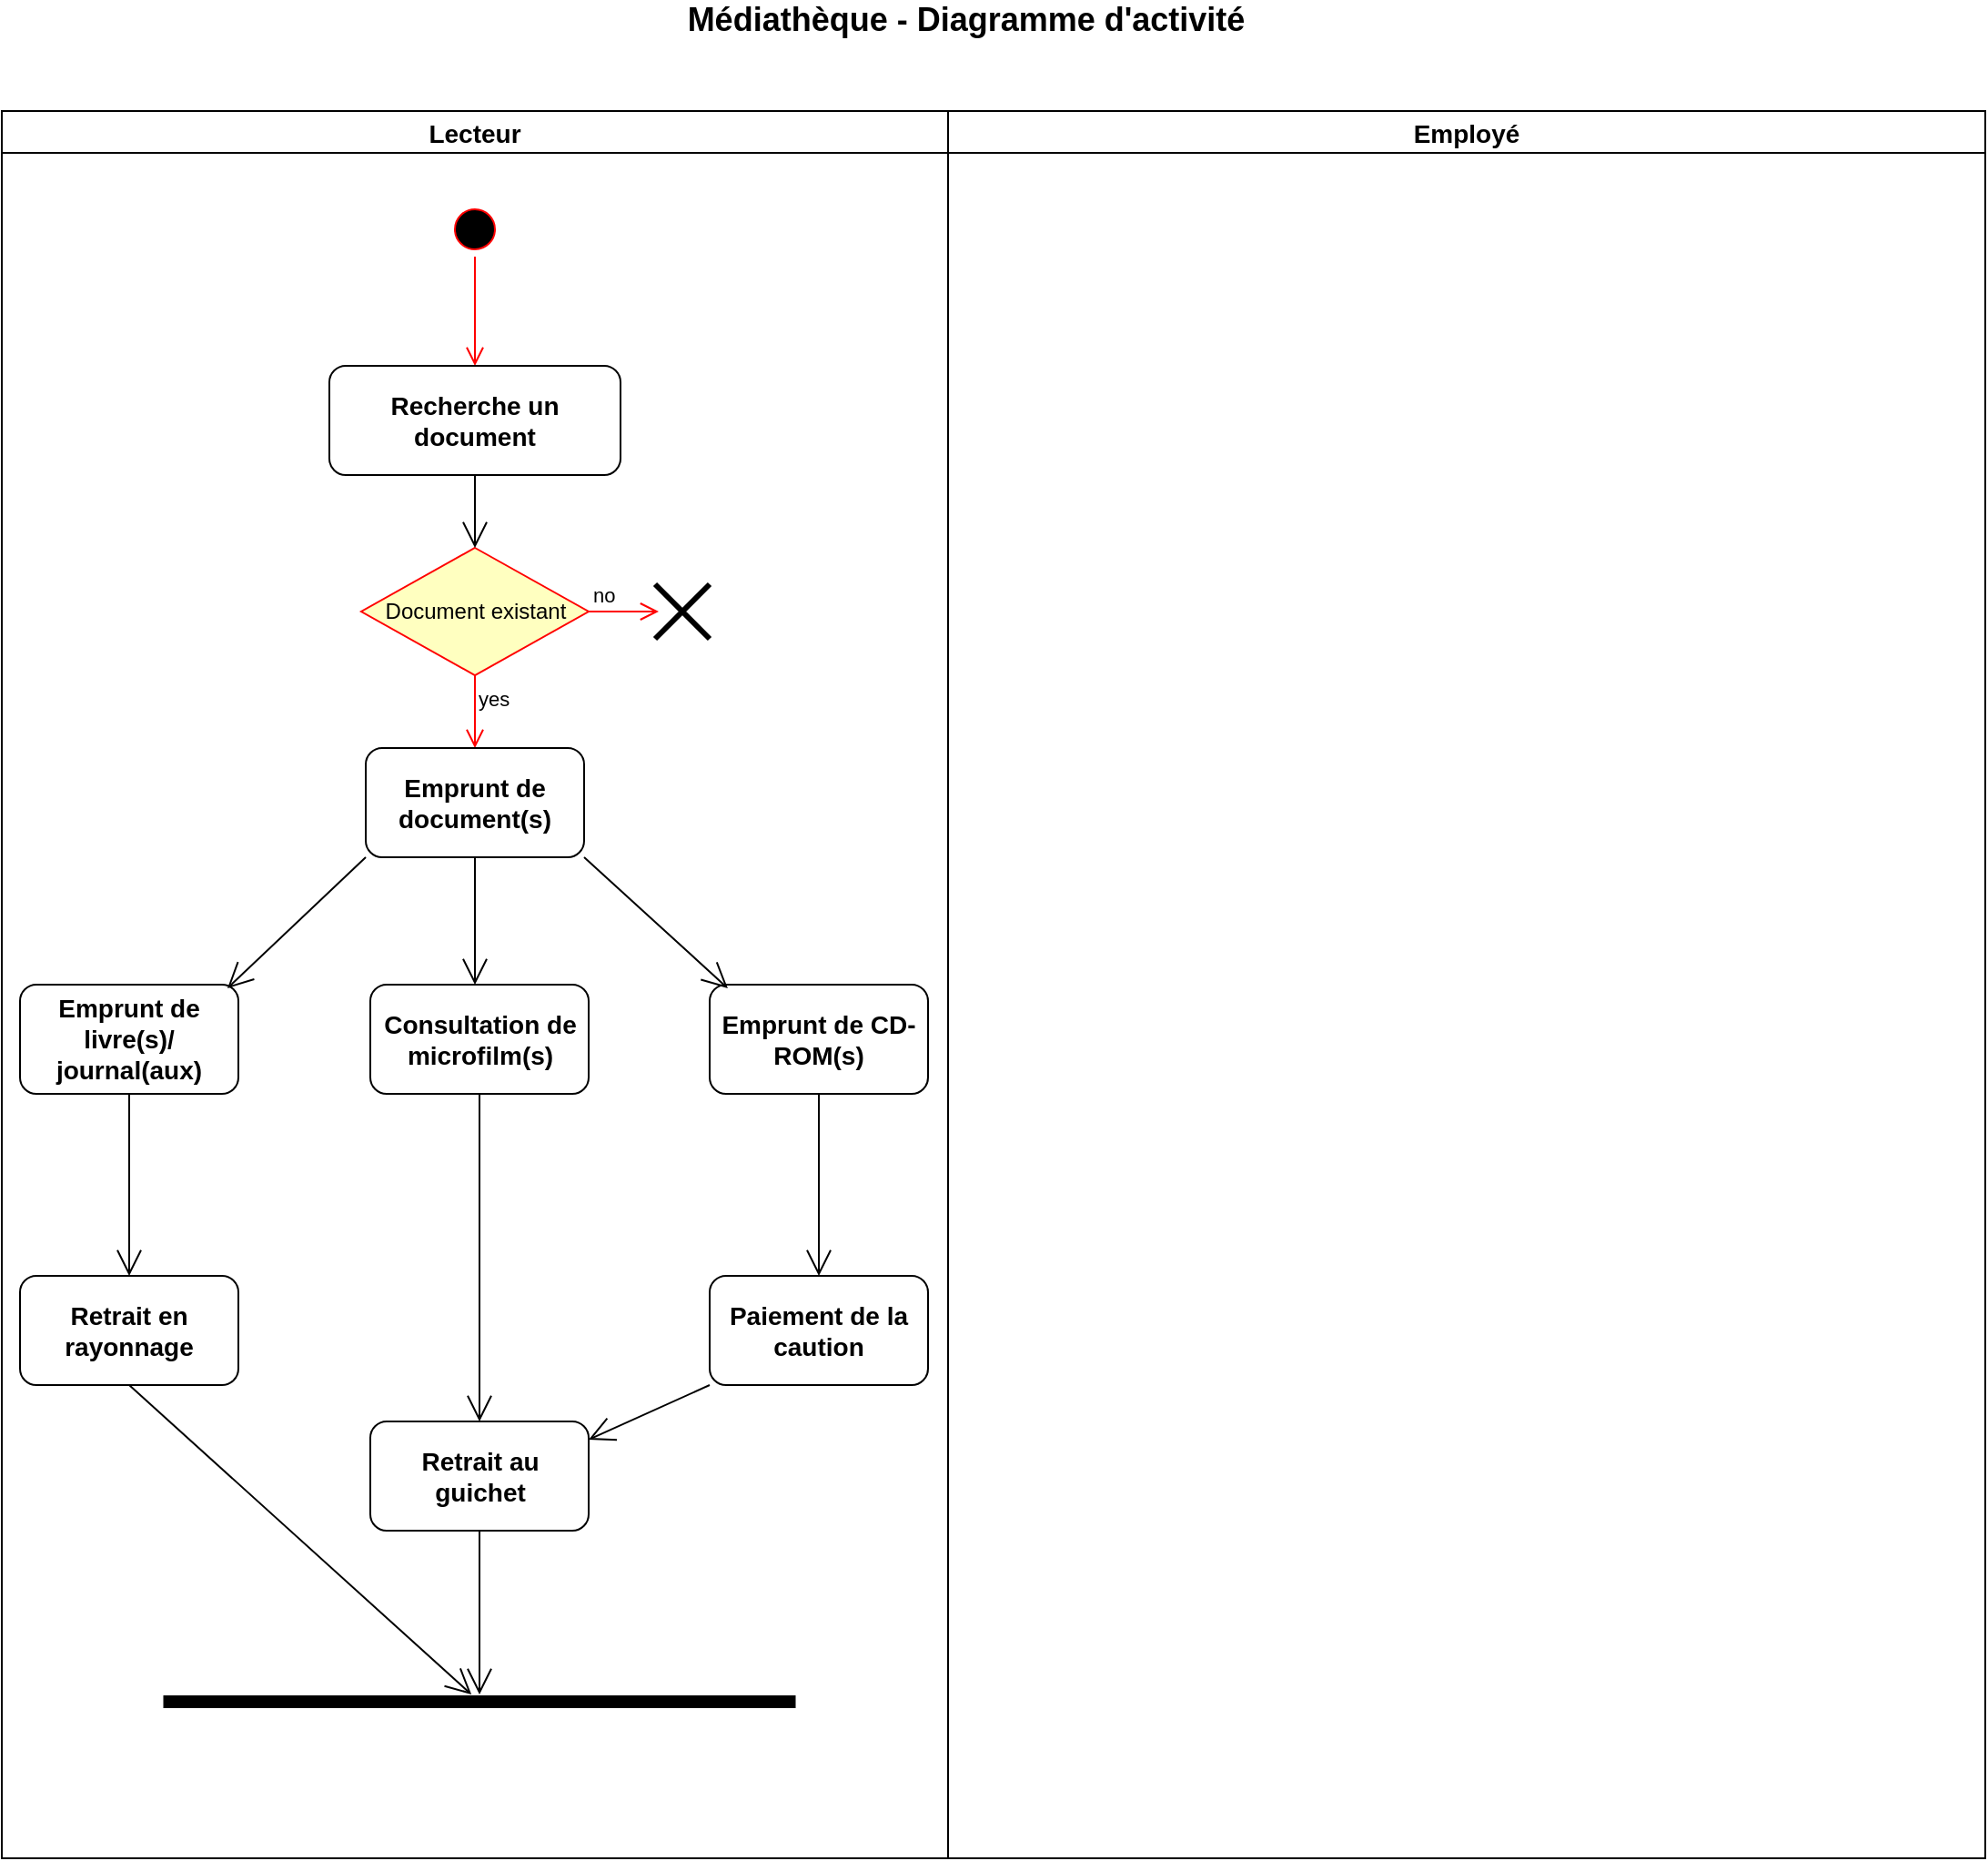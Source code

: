 <mxfile version="13.7.3" type="device"><diagram id="qWPTSS_Yt8J8gGFLDdD4" name="Page-1"><mxGraphModel dx="1422" dy="822" grid="1" gridSize="10" guides="1" tooltips="1" connect="1" arrows="1" fold="1" page="1" pageScale="1" pageWidth="827" pageHeight="1169" math="0" shadow="0"><root><mxCell id="0"/><mxCell id="1" parent="0"/><mxCell id="Ye4wpe0oZTbyQS1bvn_K-1" value="Médiathèque - Diagramme d'activité" style="text;html=1;strokeColor=none;fillColor=none;align=center;verticalAlign=middle;whiteSpace=wrap;rounded=0;fontSize=18;fontStyle=1" vertex="1" parent="1"><mxGeometry x="390" y="20" width="360" height="20" as="geometry"/></mxCell><mxCell id="Ye4wpe0oZTbyQS1bvn_K-6" value="Lecteur" style="swimlane;strokeColor=#000000;strokeWidth=1;fontSize=14;" vertex="1" parent="1"><mxGeometry x="40" y="80" width="520" height="960" as="geometry"/></mxCell><mxCell id="Ye4wpe0oZTbyQS1bvn_K-56" value="" style="ellipse;html=1;shape=startState;fillColor=#000000;strokeColor=#ff0000;" vertex="1" parent="Ye4wpe0oZTbyQS1bvn_K-6"><mxGeometry x="245" y="50" width="30" height="30" as="geometry"/></mxCell><mxCell id="Ye4wpe0oZTbyQS1bvn_K-57" value="" style="edgeStyle=orthogonalEdgeStyle;html=1;verticalAlign=bottom;endArrow=open;endSize=8;strokeColor=#ff0000;" edge="1" source="Ye4wpe0oZTbyQS1bvn_K-56" parent="Ye4wpe0oZTbyQS1bvn_K-6"><mxGeometry relative="1" as="geometry"><mxPoint x="260" y="140" as="targetPoint"/></mxGeometry></mxCell><mxCell id="Ye4wpe0oZTbyQS1bvn_K-58" value="&lt;font style=&quot;font-size: 14px&quot;&gt;&lt;b&gt;Recherche un document&lt;/b&gt;&lt;/font&gt;" style="rounded=1;whiteSpace=wrap;html=1;" vertex="1" parent="Ye4wpe0oZTbyQS1bvn_K-6"><mxGeometry x="180" y="140" width="160" height="60" as="geometry"/></mxCell><mxCell id="Ye4wpe0oZTbyQS1bvn_K-61" value="Document existant" style="rhombus;whiteSpace=wrap;html=1;fillColor=#ffffc0;strokeColor=#ff0000;" vertex="1" parent="Ye4wpe0oZTbyQS1bvn_K-6"><mxGeometry x="197.5" y="240" width="125" height="70" as="geometry"/></mxCell><mxCell id="Ye4wpe0oZTbyQS1bvn_K-62" value="no" style="edgeStyle=orthogonalEdgeStyle;html=1;align=left;verticalAlign=bottom;endArrow=open;endSize=8;strokeColor=#ff0000;" edge="1" source="Ye4wpe0oZTbyQS1bvn_K-61" parent="Ye4wpe0oZTbyQS1bvn_K-6"><mxGeometry x="-1" relative="1" as="geometry"><mxPoint x="361" y="275" as="targetPoint"/></mxGeometry></mxCell><mxCell id="Ye4wpe0oZTbyQS1bvn_K-63" value="yes" style="edgeStyle=orthogonalEdgeStyle;html=1;align=left;verticalAlign=top;endArrow=open;endSize=8;strokeColor=#ff0000;" edge="1" source="Ye4wpe0oZTbyQS1bvn_K-61" parent="Ye4wpe0oZTbyQS1bvn_K-6"><mxGeometry x="-1" relative="1" as="geometry"><mxPoint x="260" y="350" as="targetPoint"/></mxGeometry></mxCell><mxCell id="Ye4wpe0oZTbyQS1bvn_K-64" value="" style="shape=umlDestroy;whiteSpace=wrap;html=1;strokeWidth=3;" vertex="1" parent="Ye4wpe0oZTbyQS1bvn_K-6"><mxGeometry x="359" y="260" width="30" height="30" as="geometry"/></mxCell><mxCell id="Ye4wpe0oZTbyQS1bvn_K-66" value="&lt;font style=&quot;font-size: 14px&quot;&gt;&lt;b&gt;Emprunt de document(s)&lt;/b&gt;&lt;/font&gt;" style="rounded=1;whiteSpace=wrap;html=1;" vertex="1" parent="Ye4wpe0oZTbyQS1bvn_K-6"><mxGeometry x="200" y="350" width="120" height="60" as="geometry"/></mxCell><mxCell id="Ye4wpe0oZTbyQS1bvn_K-70" value="&lt;font style=&quot;font-size: 14px&quot;&gt;&lt;b&gt;Emprunt de livre(s)/ journal(aux)&lt;/b&gt;&lt;/font&gt;" style="rounded=1;whiteSpace=wrap;html=1;" vertex="1" parent="Ye4wpe0oZTbyQS1bvn_K-6"><mxGeometry x="10" y="480" width="120" height="60" as="geometry"/></mxCell><mxCell id="Ye4wpe0oZTbyQS1bvn_K-71" value="&lt;font style=&quot;font-size: 14px&quot;&gt;&lt;b&gt;Consultation de microfilm(s)&lt;/b&gt;&lt;/font&gt;" style="rounded=1;whiteSpace=wrap;html=1;" vertex="1" parent="Ye4wpe0oZTbyQS1bvn_K-6"><mxGeometry x="202.5" y="480" width="120" height="60" as="geometry"/></mxCell><mxCell id="Ye4wpe0oZTbyQS1bvn_K-72" value="&lt;font style=&quot;font-size: 14px&quot;&gt;&lt;b&gt;Emprunt de CD-ROM(s)&lt;/b&gt;&lt;/font&gt;" style="rounded=1;whiteSpace=wrap;html=1;" vertex="1" parent="Ye4wpe0oZTbyQS1bvn_K-6"><mxGeometry x="389" y="480" width="120" height="60" as="geometry"/></mxCell><mxCell id="Ye4wpe0oZTbyQS1bvn_K-78" value="&lt;font style=&quot;font-size: 14px&quot;&gt;&lt;b&gt;Retrait en rayonnage&lt;/b&gt;&lt;/font&gt;" style="rounded=1;whiteSpace=wrap;html=1;" vertex="1" parent="Ye4wpe0oZTbyQS1bvn_K-6"><mxGeometry x="10" y="640" width="120" height="60" as="geometry"/></mxCell><mxCell id="Ye4wpe0oZTbyQS1bvn_K-77" value="&lt;font style=&quot;font-size: 14px&quot;&gt;&lt;b&gt;Retrait au guichet&lt;/b&gt;&lt;/font&gt;" style="rounded=1;whiteSpace=wrap;html=1;" vertex="1" parent="Ye4wpe0oZTbyQS1bvn_K-6"><mxGeometry x="202.5" y="720" width="120" height="60" as="geometry"/></mxCell><mxCell id="Ye4wpe0oZTbyQS1bvn_K-69" value="" style="endArrow=open;endFill=1;endSize=12;html=1;exitX=1;exitY=1;exitDx=0;exitDy=0;entryX=0.083;entryY=0.033;entryDx=0;entryDy=0;entryPerimeter=0;" edge="1" parent="Ye4wpe0oZTbyQS1bvn_K-6" source="Ye4wpe0oZTbyQS1bvn_K-66" target="Ye4wpe0oZTbyQS1bvn_K-72"><mxGeometry width="160" relative="1" as="geometry"><mxPoint x="270" y="420" as="sourcePoint"/><mxPoint x="420" y="490" as="targetPoint"/></mxGeometry></mxCell><mxCell id="Ye4wpe0oZTbyQS1bvn_K-67" value="" style="endArrow=open;endFill=1;endSize=12;html=1;exitX=0;exitY=1;exitDx=0;exitDy=0;entryX=0.95;entryY=0.033;entryDx=0;entryDy=0;entryPerimeter=0;" edge="1" parent="Ye4wpe0oZTbyQS1bvn_K-6" source="Ye4wpe0oZTbyQS1bvn_K-66" target="Ye4wpe0oZTbyQS1bvn_K-70"><mxGeometry width="160" relative="1" as="geometry"><mxPoint x="460" y="320" as="sourcePoint"/><mxPoint x="80" y="490" as="targetPoint"/></mxGeometry></mxCell><mxCell id="Ye4wpe0oZTbyQS1bvn_K-76" value="&lt;font style=&quot;font-size: 14px&quot;&gt;&lt;b&gt;Paiement de la caution&lt;/b&gt;&lt;/font&gt;" style="rounded=1;whiteSpace=wrap;html=1;" vertex="1" parent="Ye4wpe0oZTbyQS1bvn_K-6"><mxGeometry x="389" y="640" width="120" height="60" as="geometry"/></mxCell><mxCell id="Ye4wpe0oZTbyQS1bvn_K-75" value="" style="endArrow=open;endFill=1;endSize=12;html=1;exitX=0.5;exitY=1;exitDx=0;exitDy=0;" edge="1" parent="Ye4wpe0oZTbyQS1bvn_K-6" source="Ye4wpe0oZTbyQS1bvn_K-72" target="Ye4wpe0oZTbyQS1bvn_K-76"><mxGeometry width="160" relative="1" as="geometry"><mxPoint x="460" y="390" as="sourcePoint"/><mxPoint x="449" y="640" as="targetPoint"/></mxGeometry></mxCell><mxCell id="Ye4wpe0oZTbyQS1bvn_K-79" value="" style="line;strokeWidth=7;fillColor=none;align=left;verticalAlign=middle;spacingTop=-1;spacingLeft=3;spacingRight=3;rotatable=0;labelPosition=right;points=[];portConstraint=eastwest;" vertex="1" parent="Ye4wpe0oZTbyQS1bvn_K-6"><mxGeometry x="88.75" y="870" width="347.5" height="8" as="geometry"/></mxCell><mxCell id="Ye4wpe0oZTbyQS1bvn_K-74" value="" style="endArrow=open;endFill=1;endSize=12;html=1;exitX=0.5;exitY=1;exitDx=0;exitDy=0;entryX=0.5;entryY=0;entryDx=0;entryDy=0;" edge="1" parent="Ye4wpe0oZTbyQS1bvn_K-6" source="Ye4wpe0oZTbyQS1bvn_K-71" target="Ye4wpe0oZTbyQS1bvn_K-77"><mxGeometry width="160" relative="1" as="geometry"><mxPoint x="460" y="390" as="sourcePoint"/><mxPoint x="258" y="640" as="targetPoint"/></mxGeometry></mxCell><mxCell id="Ye4wpe0oZTbyQS1bvn_K-80" value="" style="endArrow=open;endFill=1;endSize=12;html=1;exitX=0;exitY=1;exitDx=0;exitDy=0;entryX=1;entryY=0.167;entryDx=0;entryDy=0;entryPerimeter=0;" edge="1" parent="Ye4wpe0oZTbyQS1bvn_K-6" source="Ye4wpe0oZTbyQS1bvn_K-76" target="Ye4wpe0oZTbyQS1bvn_K-77"><mxGeometry width="160" relative="1" as="geometry"><mxPoint x="460" y="660" as="sourcePoint"/><mxPoint x="620" y="660" as="targetPoint"/></mxGeometry></mxCell><mxCell id="Ye4wpe0oZTbyQS1bvn_K-81" value="" style="endArrow=open;endFill=1;endSize=12;html=1;exitX=0.5;exitY=1;exitDx=0;exitDy=0;" edge="1" parent="Ye4wpe0oZTbyQS1bvn_K-6" source="Ye4wpe0oZTbyQS1bvn_K-78" target="Ye4wpe0oZTbyQS1bvn_K-79"><mxGeometry width="160" relative="1" as="geometry"><mxPoint x="460" y="660" as="sourcePoint"/><mxPoint x="70" y="860" as="targetPoint"/></mxGeometry></mxCell><mxCell id="Ye4wpe0oZTbyQS1bvn_K-82" value="" style="endArrow=open;endFill=1;endSize=12;html=1;exitX=0.5;exitY=1;exitDx=0;exitDy=0;" edge="1" parent="Ye4wpe0oZTbyQS1bvn_K-6" source="Ye4wpe0oZTbyQS1bvn_K-77" target="Ye4wpe0oZTbyQS1bvn_K-79"><mxGeometry width="160" relative="1" as="geometry"><mxPoint x="80" y="710" as="sourcePoint"/><mxPoint x="200.905" y="880" as="targetPoint"/></mxGeometry></mxCell><mxCell id="Ye4wpe0oZTbyQS1bvn_K-31" value="Employé" style="swimlane;strokeColor=#000000;strokeWidth=1;fontSize=14;" vertex="1" parent="1"><mxGeometry x="560" y="80" width="570" height="960" as="geometry"/></mxCell><mxCell id="Ye4wpe0oZTbyQS1bvn_K-59" value="" style="endArrow=open;endFill=1;endSize=12;html=1;exitX=0.5;exitY=1;exitDx=0;exitDy=0;" edge="1" parent="1" source="Ye4wpe0oZTbyQS1bvn_K-58"><mxGeometry width="160" relative="1" as="geometry"><mxPoint x="500" y="410" as="sourcePoint"/><mxPoint x="300" y="320" as="targetPoint"/></mxGeometry></mxCell><mxCell id="Ye4wpe0oZTbyQS1bvn_K-68" value="" style="endArrow=open;endFill=1;endSize=12;html=1;exitX=0.5;exitY=1;exitDx=0;exitDy=0;" edge="1" parent="1" source="Ye4wpe0oZTbyQS1bvn_K-66"><mxGeometry width="160" relative="1" as="geometry"><mxPoint x="250" y="500" as="sourcePoint"/><mxPoint x="300" y="560" as="targetPoint"/></mxGeometry></mxCell><mxCell id="Ye4wpe0oZTbyQS1bvn_K-73" value="" style="endArrow=open;endFill=1;endSize=12;html=1;exitX=0.5;exitY=1;exitDx=0;exitDy=0;" edge="1" parent="1" source="Ye4wpe0oZTbyQS1bvn_K-70"><mxGeometry width="160" relative="1" as="geometry"><mxPoint x="500" y="470" as="sourcePoint"/><mxPoint x="110" y="720" as="targetPoint"/></mxGeometry></mxCell></root></mxGraphModel></diagram></mxfile>